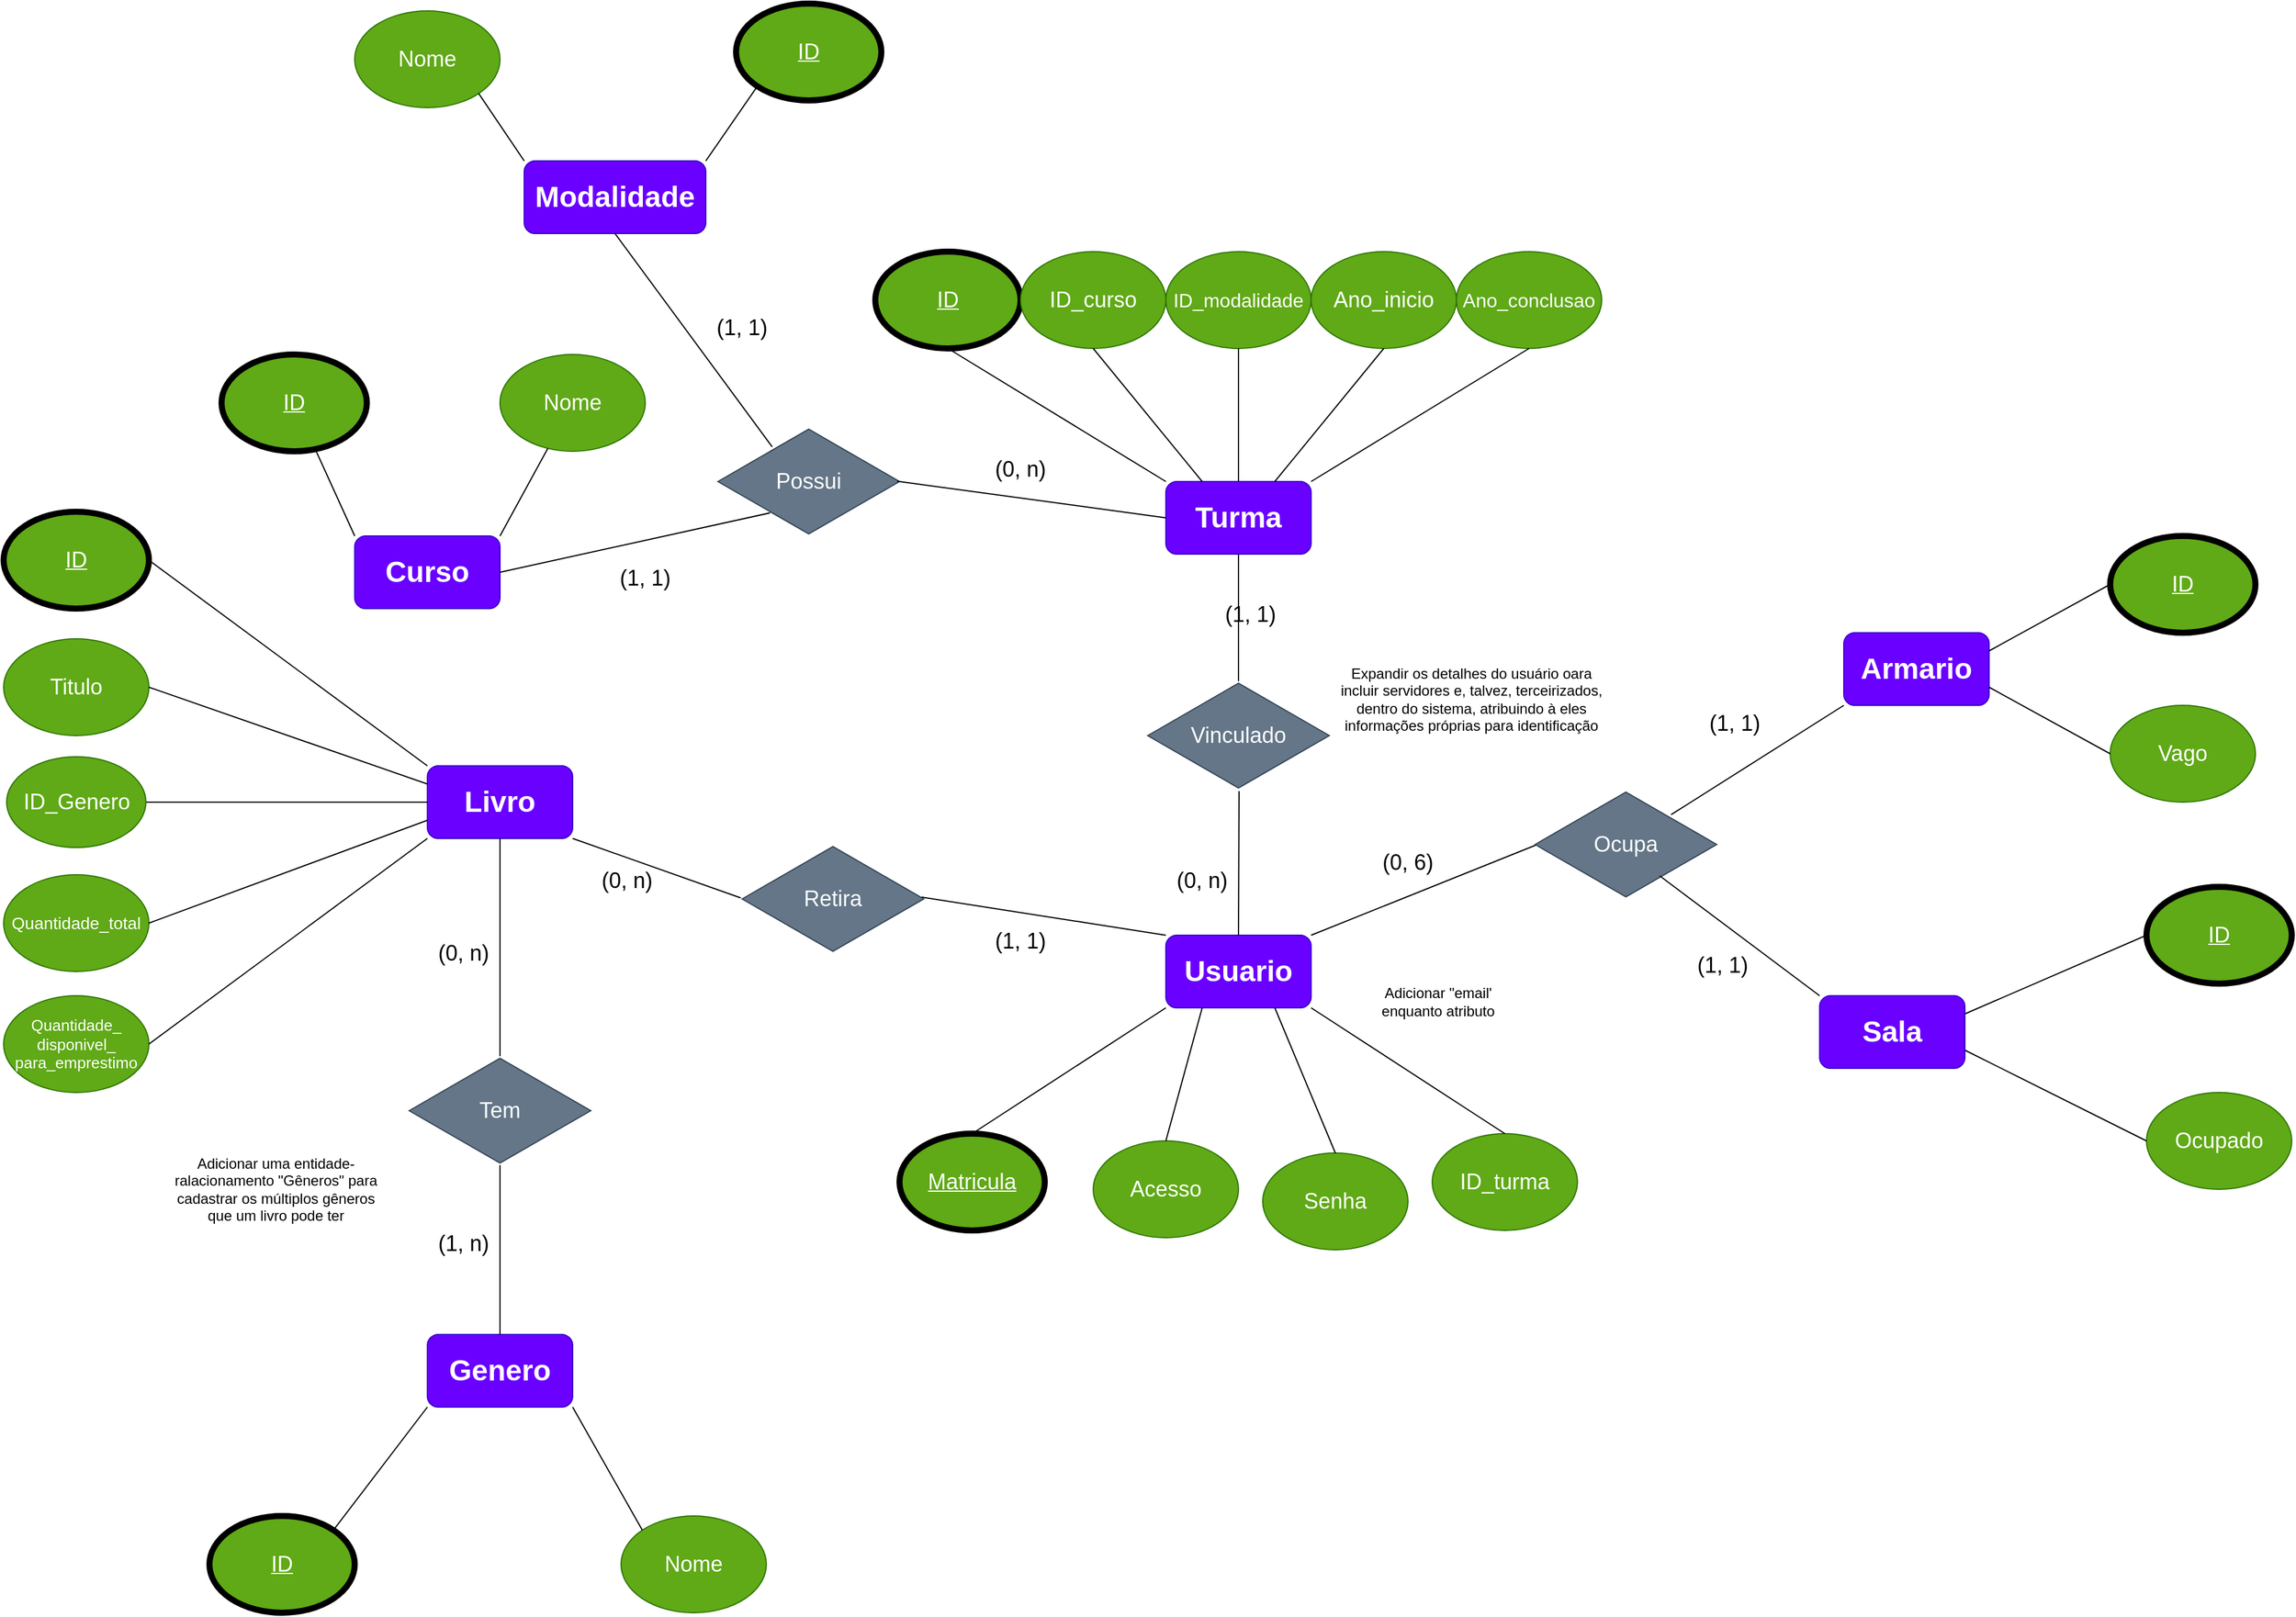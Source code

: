 <mxfile version="26.0.11">
  <diagram name="Page-1" id="3dJtP6y-i1VXrLTv7_gE">
    <mxGraphModel dx="3341" dy="2506" grid="1" gridSize="10" guides="1" tooltips="1" connect="1" arrows="1" fold="1" page="1" pageScale="1" pageWidth="827" pageHeight="1169" math="0" shadow="0">
      <root>
        <mxCell id="0" />
        <mxCell id="1" parent="0" />
        <mxCell id="N_ksLfpE83ziRZHWrcnd-1" value="&lt;h1&gt;Usuario&lt;/h1&gt;" style="rounded=1;whiteSpace=wrap;html=1;fillColor=#6a00ff;fontColor=#ffffff;strokeColor=#3700CC;" parent="1" vertex="1">
          <mxGeometry x="240" y="100" width="120" height="60" as="geometry" />
        </mxCell>
        <mxCell id="N_ksLfpE83ziRZHWrcnd-3" value="&lt;h1&gt;Livro&lt;/h1&gt;" style="rounded=1;whiteSpace=wrap;html=1;fillColor=#6a00ff;fontColor=#ffffff;strokeColor=#3700CC;" parent="1" vertex="1">
          <mxGeometry x="-370" y="-40" width="120" height="60" as="geometry" />
        </mxCell>
        <mxCell id="N_ksLfpE83ziRZHWrcnd-5" value="&lt;h1&gt;Armario&lt;/h1&gt;" style="rounded=1;whiteSpace=wrap;html=1;fillColor=#6a00ff;fontColor=#ffffff;strokeColor=#3700CC;" parent="1" vertex="1">
          <mxGeometry x="800" y="-150" width="120" height="60" as="geometry" />
        </mxCell>
        <mxCell id="N_ksLfpE83ziRZHWrcnd-7" value="&lt;h1&gt;Sala&lt;/h1&gt;" style="rounded=1;whiteSpace=wrap;html=1;fillColor=#6a00ff;fontColor=#ffffff;strokeColor=#3700CC;" parent="1" vertex="1">
          <mxGeometry x="780" y="150" width="120" height="60" as="geometry" />
        </mxCell>
        <mxCell id="N_ksLfpE83ziRZHWrcnd-8" value="&lt;u&gt;&lt;font style=&quot;font-size: 18px;&quot;&gt;Matricula&lt;/font&gt;&lt;/u&gt;" style="ellipse;whiteSpace=wrap;html=1;fillColor=#60a917;fontColor=#ffffff;strokeColor=#000000;strokeWidth=5;" parent="1" vertex="1">
          <mxGeometry x="20" y="264" width="120" height="80" as="geometry" />
        </mxCell>
        <mxCell id="N_ksLfpE83ziRZHWrcnd-10" value="&lt;font style=&quot;font-size: 18px;&quot;&gt;Acesso&lt;/font&gt;" style="ellipse;whiteSpace=wrap;html=1;fillColor=#60a917;fontColor=#ffffff;strokeColor=#2D7600;" parent="1" vertex="1">
          <mxGeometry x="180" y="270" width="120" height="80" as="geometry" />
        </mxCell>
        <mxCell id="N_ksLfpE83ziRZHWrcnd-11" value="&lt;font style=&quot;font-size: 18px;&quot;&gt;Senha&lt;/font&gt;" style="ellipse;whiteSpace=wrap;html=1;fillColor=#60a917;fontColor=#ffffff;strokeColor=#2D7600;" parent="1" vertex="1">
          <mxGeometry x="320" y="280" width="120" height="80" as="geometry" />
        </mxCell>
        <mxCell id="N_ksLfpE83ziRZHWrcnd-12" value="&lt;u&gt;&lt;font style=&quot;font-size: 18px;&quot;&gt;ID&lt;/font&gt;&lt;/u&gt;" style="ellipse;whiteSpace=wrap;html=1;fillColor=#60a917;fontColor=#ffffff;strokeColor=#000000;strokeWidth=5;" parent="1" vertex="1">
          <mxGeometry x="-720" y="-250" width="120" height="80" as="geometry" />
        </mxCell>
        <mxCell id="N_ksLfpE83ziRZHWrcnd-13" value="&lt;font style=&quot;font-size: 18px;&quot;&gt;Titulo&lt;/font&gt;" style="ellipse;whiteSpace=wrap;html=1;fillColor=#60a917;fontColor=#ffffff;strokeColor=#2D7600;" parent="1" vertex="1">
          <mxGeometry x="-720" y="-145" width="120" height="80" as="geometry" />
        </mxCell>
        <mxCell id="N_ksLfpE83ziRZHWrcnd-15" value="&lt;u&gt;&lt;font style=&quot;font-size: 18px;&quot;&gt;ID&lt;/font&gt;&lt;/u&gt;" style="ellipse;whiteSpace=wrap;html=1;fillColor=#60a917;fontColor=#ffffff;strokeColor=#000000;strokeWidth=5;" parent="1" vertex="1">
          <mxGeometry x="1020" y="-230" width="120" height="80" as="geometry" />
        </mxCell>
        <mxCell id="N_ksLfpE83ziRZHWrcnd-16" value="&lt;font style=&quot;font-size: 18px;&quot;&gt;Vago&lt;/font&gt;" style="ellipse;whiteSpace=wrap;html=1;fillColor=#60a917;fontColor=#ffffff;strokeColor=#2D7600;" parent="1" vertex="1">
          <mxGeometry x="1020" y="-90" width="120" height="80" as="geometry" />
        </mxCell>
        <mxCell id="N_ksLfpE83ziRZHWrcnd-18" value="&lt;u&gt;&lt;font style=&quot;font-size: 18px;&quot;&gt;ID&lt;/font&gt;&lt;/u&gt;" style="ellipse;whiteSpace=wrap;html=1;fillColor=#60a917;fontColor=#ffffff;strokeColor=light-dark(#000000, #73b14c);strokeWidth=5;" parent="1" vertex="1">
          <mxGeometry x="1050" y="60" width="120" height="80" as="geometry" />
        </mxCell>
        <mxCell id="N_ksLfpE83ziRZHWrcnd-19" value="&lt;font style=&quot;font-size: 18px;&quot;&gt;Ocupado&lt;/font&gt;" style="ellipse;whiteSpace=wrap;html=1;fillColor=#60a917;fontColor=#ffffff;strokeColor=#2D7600;" parent="1" vertex="1">
          <mxGeometry x="1050" y="230" width="120" height="80" as="geometry" />
        </mxCell>
        <mxCell id="N_ksLfpE83ziRZHWrcnd-21" value="" style="endArrow=none;html=1;rounded=0;entryX=0.5;entryY=0;entryDx=0;entryDy=0;exitX=0;exitY=1;exitDx=0;exitDy=0;" parent="1" source="N_ksLfpE83ziRZHWrcnd-1" target="N_ksLfpE83ziRZHWrcnd-8" edge="1">
          <mxGeometry width="50" height="50" relative="1" as="geometry">
            <mxPoint x="590" y="280" as="sourcePoint" />
            <mxPoint x="640" y="230" as="targetPoint" />
          </mxGeometry>
        </mxCell>
        <mxCell id="N_ksLfpE83ziRZHWrcnd-22" value="" style="endArrow=none;html=1;rounded=0;entryX=0.5;entryY=0;entryDx=0;entryDy=0;exitX=0.25;exitY=1;exitDx=0;exitDy=0;" parent="1" source="N_ksLfpE83ziRZHWrcnd-1" target="N_ksLfpE83ziRZHWrcnd-10" edge="1">
          <mxGeometry width="50" height="50" relative="1" as="geometry">
            <mxPoint x="210" y="200" as="sourcePoint" />
            <mxPoint x="640" y="230" as="targetPoint" />
          </mxGeometry>
        </mxCell>
        <mxCell id="N_ksLfpE83ziRZHWrcnd-23" value="" style="endArrow=none;html=1;rounded=0;entryX=0.5;entryY=0;entryDx=0;entryDy=0;exitX=0.75;exitY=1;exitDx=0;exitDy=0;" parent="1" source="N_ksLfpE83ziRZHWrcnd-1" target="N_ksLfpE83ziRZHWrcnd-11" edge="1">
          <mxGeometry width="50" height="50" relative="1" as="geometry">
            <mxPoint x="270" y="200" as="sourcePoint" />
            <mxPoint x="640" y="230" as="targetPoint" />
          </mxGeometry>
        </mxCell>
        <mxCell id="N_ksLfpE83ziRZHWrcnd-24" value="" style="endArrow=none;html=1;rounded=0;entryX=1;entryY=0.25;entryDx=0;entryDy=0;exitX=0;exitY=0.5;exitDx=0;exitDy=0;" parent="1" source="N_ksLfpE83ziRZHWrcnd-15" target="N_ksLfpE83ziRZHWrcnd-5" edge="1">
          <mxGeometry width="50" height="50" relative="1" as="geometry">
            <mxPoint x="590" y="-40" as="sourcePoint" />
            <mxPoint x="640" y="-90" as="targetPoint" />
          </mxGeometry>
        </mxCell>
        <mxCell id="N_ksLfpE83ziRZHWrcnd-25" value="" style="endArrow=none;html=1;rounded=0;entryX=1;entryY=0.75;entryDx=0;entryDy=0;exitX=0;exitY=0.5;exitDx=0;exitDy=0;" parent="1" source="N_ksLfpE83ziRZHWrcnd-16" target="N_ksLfpE83ziRZHWrcnd-5" edge="1">
          <mxGeometry width="50" height="50" relative="1" as="geometry">
            <mxPoint x="590" y="-40" as="sourcePoint" />
            <mxPoint x="640" y="-90" as="targetPoint" />
          </mxGeometry>
        </mxCell>
        <mxCell id="N_ksLfpE83ziRZHWrcnd-27" value="" style="endArrow=none;html=1;rounded=0;entryX=1;entryY=0.5;entryDx=0;entryDy=0;exitX=0;exitY=0;exitDx=0;exitDy=0;" parent="1" source="N_ksLfpE83ziRZHWrcnd-3" target="N_ksLfpE83ziRZHWrcnd-12" edge="1">
          <mxGeometry width="50" height="50" relative="1" as="geometry">
            <mxPoint x="-80" y="40" as="sourcePoint" />
            <mxPoint x="-30" y="-10" as="targetPoint" />
          </mxGeometry>
        </mxCell>
        <mxCell id="N_ksLfpE83ziRZHWrcnd-28" value="" style="endArrow=none;html=1;rounded=0;entryX=1;entryY=0.5;entryDx=0;entryDy=0;exitX=0;exitY=0.25;exitDx=0;exitDy=0;" parent="1" source="N_ksLfpE83ziRZHWrcnd-3" target="N_ksLfpE83ziRZHWrcnd-13" edge="1">
          <mxGeometry width="50" height="50" relative="1" as="geometry">
            <mxPoint x="-80" y="40" as="sourcePoint" />
            <mxPoint x="-30" y="-10" as="targetPoint" />
          </mxGeometry>
        </mxCell>
        <mxCell id="N_ksLfpE83ziRZHWrcnd-29" value="" style="endArrow=none;html=1;rounded=0;entryX=1;entryY=0.5;entryDx=0;entryDy=0;exitX=0;exitY=0.5;exitDx=0;exitDy=0;" parent="1" source="N_ksLfpE83ziRZHWrcnd-3" target="Su40AZW9ZEb9RB4IF4B--32" edge="1">
          <mxGeometry width="50" height="50" relative="1" as="geometry">
            <mxPoint x="-80" y="40" as="sourcePoint" />
            <mxPoint x="-510" y="-30" as="targetPoint" />
          </mxGeometry>
        </mxCell>
        <mxCell id="N_ksLfpE83ziRZHWrcnd-30" value="" style="endArrow=none;html=1;rounded=0;entryX=0;entryY=0.5;entryDx=0;entryDy=0;exitX=1;exitY=0.25;exitDx=0;exitDy=0;" parent="1" source="N_ksLfpE83ziRZHWrcnd-7" target="N_ksLfpE83ziRZHWrcnd-18" edge="1">
          <mxGeometry width="50" height="50" relative="1" as="geometry">
            <mxPoint x="550" y="250" as="sourcePoint" />
            <mxPoint x="600" y="200" as="targetPoint" />
          </mxGeometry>
        </mxCell>
        <mxCell id="N_ksLfpE83ziRZHWrcnd-31" value="" style="endArrow=none;html=1;rounded=0;entryX=0;entryY=0.5;entryDx=0;entryDy=0;exitX=1;exitY=0.75;exitDx=0;exitDy=0;" parent="1" source="N_ksLfpE83ziRZHWrcnd-7" target="N_ksLfpE83ziRZHWrcnd-19" edge="1">
          <mxGeometry width="50" height="50" relative="1" as="geometry">
            <mxPoint x="550" y="250" as="sourcePoint" />
            <mxPoint x="600" y="200" as="targetPoint" />
          </mxGeometry>
        </mxCell>
        <mxCell id="N_ksLfpE83ziRZHWrcnd-33" value="&lt;font style=&quot;font-size: 14px;&quot;&gt;Quantidade_total&lt;/font&gt;" style="ellipse;whiteSpace=wrap;html=1;fillColor=#60a917;fontColor=#ffffff;strokeColor=#2D7600;" parent="1" vertex="1">
          <mxGeometry x="-720" y="50" width="120" height="80" as="geometry" />
        </mxCell>
        <mxCell id="N_ksLfpE83ziRZHWrcnd-34" value="&lt;font style=&quot;font-size: 13px; color: rgb(255, 255, 255);&quot;&gt;Quantidade_&lt;/font&gt;&lt;div&gt;&lt;font style=&quot;font-size: 13px; color: rgb(255, 255, 255);&quot;&gt;disponivel&lt;span style=&quot;background-color: transparent;&quot;&gt;_&lt;/span&gt;&lt;/font&gt;&lt;/div&gt;&lt;div&gt;&lt;span style=&quot;background-color: transparent;&quot;&gt;&lt;font style=&quot;font-size: 13px; color: rgb(255, 255, 255);&quot;&gt;para_emprestimo&lt;/font&gt;&lt;/span&gt;&lt;/div&gt;" style="ellipse;whiteSpace=wrap;html=1;fillColor=#60a917;fontColor=#ffffff;strokeColor=#2D7600;" parent="1" vertex="1">
          <mxGeometry x="-720" y="150" width="120" height="80" as="geometry" />
        </mxCell>
        <mxCell id="N_ksLfpE83ziRZHWrcnd-35" value="" style="endArrow=none;html=1;rounded=0;exitX=1;exitY=0.5;exitDx=0;exitDy=0;entryX=0;entryY=0.75;entryDx=0;entryDy=0;" parent="1" source="N_ksLfpE83ziRZHWrcnd-33" target="N_ksLfpE83ziRZHWrcnd-3" edge="1">
          <mxGeometry width="50" height="50" relative="1" as="geometry">
            <mxPoint x="-80" y="140" as="sourcePoint" />
            <mxPoint x="-350" y="40" as="targetPoint" />
          </mxGeometry>
        </mxCell>
        <mxCell id="N_ksLfpE83ziRZHWrcnd-36" value="" style="endArrow=none;html=1;rounded=0;entryX=0;entryY=1;entryDx=0;entryDy=0;exitX=1;exitY=0.5;exitDx=0;exitDy=0;" parent="1" source="N_ksLfpE83ziRZHWrcnd-34" target="N_ksLfpE83ziRZHWrcnd-3" edge="1">
          <mxGeometry width="50" height="50" relative="1" as="geometry">
            <mxPoint x="-80" y="140" as="sourcePoint" />
            <mxPoint x="-30" y="90" as="targetPoint" />
          </mxGeometry>
        </mxCell>
        <mxCell id="Su40AZW9ZEb9RB4IF4B--2" value="&lt;font style=&quot;font-size: 18px;&quot;&gt;ID_turma&lt;/font&gt;" style="ellipse;whiteSpace=wrap;html=1;fillColor=#60a917;fontColor=#ffffff;strokeColor=#2D7600;" parent="1" vertex="1">
          <mxGeometry x="460" y="264" width="120" height="80" as="geometry" />
        </mxCell>
        <mxCell id="Su40AZW9ZEb9RB4IF4B--3" value="" style="endArrow=none;html=1;rounded=0;entryX=1;entryY=1;entryDx=0;entryDy=0;exitX=0.5;exitY=0;exitDx=0;exitDy=0;" parent="1" source="Su40AZW9ZEb9RB4IF4B--2" target="N_ksLfpE83ziRZHWrcnd-1" edge="1">
          <mxGeometry width="50" height="50" relative="1" as="geometry">
            <mxPoint x="330" y="220" as="sourcePoint" />
            <mxPoint x="380" y="170" as="targetPoint" />
          </mxGeometry>
        </mxCell>
        <mxCell id="Su40AZW9ZEb9RB4IF4B--4" value="&lt;h1&gt;Turma&lt;/h1&gt;" style="rounded=1;whiteSpace=wrap;html=1;fillColor=#6a00ff;strokeColor=#3700CC;fontColor=#ffffff;" parent="1" vertex="1">
          <mxGeometry x="240" y="-275" width="120" height="60" as="geometry" />
        </mxCell>
        <mxCell id="Su40AZW9ZEb9RB4IF4B--5" value="&lt;u&gt;&lt;font style=&quot;font-size: 18px;&quot;&gt;ID&lt;/font&gt;&lt;/u&gt;" style="ellipse;whiteSpace=wrap;html=1;fillColor=#60a917;fontColor=#ffffff;strokeColor=#000000;strokeWidth=5;" parent="1" vertex="1">
          <mxGeometry y="-465" width="120" height="80" as="geometry" />
        </mxCell>
        <mxCell id="Su40AZW9ZEb9RB4IF4B--6" value="&lt;font style=&quot;font-size: 18px;&quot;&gt;ID_curso&lt;/font&gt;" style="ellipse;whiteSpace=wrap;html=1;fillColor=#60a917;fontColor=#ffffff;strokeColor=#2D7600;" parent="1" vertex="1">
          <mxGeometry x="120" y="-465" width="120" height="80" as="geometry" />
        </mxCell>
        <mxCell id="Su40AZW9ZEb9RB4IF4B--7" value="&lt;font style=&quot;font-size: 16px;&quot;&gt;ID_modalidade&lt;/font&gt;" style="ellipse;whiteSpace=wrap;html=1;fillColor=#60a917;fontColor=#ffffff;strokeColor=#2D7600;" parent="1" vertex="1">
          <mxGeometry x="240" y="-465" width="120" height="80" as="geometry" />
        </mxCell>
        <mxCell id="Su40AZW9ZEb9RB4IF4B--8" value="Ano_inicio" style="ellipse;whiteSpace=wrap;html=1;fontSize=18;fillColor=#60a917;fontColor=#ffffff;strokeColor=#2D7600;" parent="1" vertex="1">
          <mxGeometry x="360" y="-465" width="120" height="80" as="geometry" />
        </mxCell>
        <mxCell id="Su40AZW9ZEb9RB4IF4B--9" value="&lt;font style=&quot;font-size: 16px;&quot;&gt;Ano_conclusao&lt;/font&gt;" style="ellipse;whiteSpace=wrap;html=1;fontSize=18;fillColor=#60a917;strokeColor=#2D7600;fontColor=#ffffff;" parent="1" vertex="1">
          <mxGeometry x="480" y="-465" width="120" height="80" as="geometry" />
        </mxCell>
        <mxCell id="Su40AZW9ZEb9RB4IF4B--10" value="" style="endArrow=none;html=1;rounded=0;entryX=0.5;entryY=1;entryDx=0;entryDy=0;exitX=0;exitY=0;exitDx=0;exitDy=0;" parent="1" source="Su40AZW9ZEb9RB4IF4B--4" target="Su40AZW9ZEb9RB4IF4B--5" edge="1">
          <mxGeometry width="50" height="50" relative="1" as="geometry">
            <mxPoint x="260" y="-345" as="sourcePoint" />
            <mxPoint x="310" y="-395" as="targetPoint" />
          </mxGeometry>
        </mxCell>
        <mxCell id="Su40AZW9ZEb9RB4IF4B--11" value="" style="endArrow=none;html=1;rounded=0;entryX=0.5;entryY=1;entryDx=0;entryDy=0;exitX=1;exitY=0;exitDx=0;exitDy=0;" parent="1" source="Su40AZW9ZEb9RB4IF4B--4" target="Su40AZW9ZEb9RB4IF4B--9" edge="1">
          <mxGeometry width="50" height="50" relative="1" as="geometry">
            <mxPoint x="260" y="-345" as="sourcePoint" />
            <mxPoint x="310" y="-395" as="targetPoint" />
          </mxGeometry>
        </mxCell>
        <mxCell id="Su40AZW9ZEb9RB4IF4B--12" value="" style="endArrow=none;html=1;rounded=0;entryX=0.5;entryY=1;entryDx=0;entryDy=0;exitX=0.25;exitY=0;exitDx=0;exitDy=0;" parent="1" source="Su40AZW9ZEb9RB4IF4B--4" target="Su40AZW9ZEb9RB4IF4B--6" edge="1">
          <mxGeometry width="50" height="50" relative="1" as="geometry">
            <mxPoint x="260" y="-345" as="sourcePoint" />
            <mxPoint x="310" y="-395" as="targetPoint" />
          </mxGeometry>
        </mxCell>
        <mxCell id="Su40AZW9ZEb9RB4IF4B--13" value="" style="endArrow=none;html=1;rounded=0;entryX=0.5;entryY=1;entryDx=0;entryDy=0;exitX=0.75;exitY=0;exitDx=0;exitDy=0;" parent="1" source="Su40AZW9ZEb9RB4IF4B--4" target="Su40AZW9ZEb9RB4IF4B--8" edge="1">
          <mxGeometry width="50" height="50" relative="1" as="geometry">
            <mxPoint x="260" y="-345" as="sourcePoint" />
            <mxPoint x="310" y="-395" as="targetPoint" />
          </mxGeometry>
        </mxCell>
        <mxCell id="Su40AZW9ZEb9RB4IF4B--14" value="" style="endArrow=none;html=1;rounded=0;entryX=0.5;entryY=1;entryDx=0;entryDy=0;exitX=0.5;exitY=0;exitDx=0;exitDy=0;" parent="1" source="Su40AZW9ZEb9RB4IF4B--4" target="Su40AZW9ZEb9RB4IF4B--7" edge="1">
          <mxGeometry width="50" height="50" relative="1" as="geometry">
            <mxPoint x="260" y="-345" as="sourcePoint" />
            <mxPoint x="310" y="-395" as="targetPoint" />
          </mxGeometry>
        </mxCell>
        <mxCell id="Su40AZW9ZEb9RB4IF4B--15" value="&lt;h1&gt;Curso&lt;/h1&gt;" style="rounded=1;whiteSpace=wrap;html=1;fillColor=#6a00ff;fontColor=#ffffff;strokeColor=#3700CC;" parent="1" vertex="1">
          <mxGeometry x="-430" y="-230" width="120" height="60" as="geometry" />
        </mxCell>
        <mxCell id="Su40AZW9ZEb9RB4IF4B--16" value="&lt;u&gt;&lt;font style=&quot;font-size: 18px;&quot;&gt;ID&lt;/font&gt;&lt;/u&gt;" style="ellipse;whiteSpace=wrap;html=1;fillColor=#60a917;fontColor=#ffffff;strokeColor=light-dark(#000000, #73b14c);strokeWidth=5;" parent="1" vertex="1">
          <mxGeometry x="-540" y="-380" width="120" height="80" as="geometry" />
        </mxCell>
        <mxCell id="Su40AZW9ZEb9RB4IF4B--17" value="&lt;font style=&quot;font-size: 18px;&quot;&gt;Nome&lt;/font&gt;" style="ellipse;whiteSpace=wrap;html=1;fillColor=#60a917;fontColor=#ffffff;strokeColor=#2D7600;" parent="1" vertex="1">
          <mxGeometry x="-310" y="-380" width="120" height="80" as="geometry" />
        </mxCell>
        <mxCell id="Su40AZW9ZEb9RB4IF4B--18" value="" style="endArrow=none;html=1;rounded=0;exitX=1;exitY=0;exitDx=0;exitDy=0;" parent="1" source="Su40AZW9ZEb9RB4IF4B--15" target="Su40AZW9ZEb9RB4IF4B--17" edge="1">
          <mxGeometry width="50" height="50" relative="1" as="geometry">
            <mxPoint x="-240" y="-140" as="sourcePoint" />
            <mxPoint x="-190" y="-190" as="targetPoint" />
          </mxGeometry>
        </mxCell>
        <mxCell id="Su40AZW9ZEb9RB4IF4B--19" value="" style="endArrow=none;html=1;rounded=0;exitX=0;exitY=0;exitDx=0;exitDy=0;" parent="1" source="Su40AZW9ZEb9RB4IF4B--15" target="Su40AZW9ZEb9RB4IF4B--16" edge="1">
          <mxGeometry width="50" height="50" relative="1" as="geometry">
            <mxPoint x="-240" y="-140" as="sourcePoint" />
            <mxPoint x="-190" y="-190" as="targetPoint" />
          </mxGeometry>
        </mxCell>
        <mxCell id="Su40AZW9ZEb9RB4IF4B--20" value="&lt;h1&gt;Modalidade&lt;/h1&gt;" style="rounded=1;whiteSpace=wrap;html=1;fillColor=#6a00ff;fontColor=#ffffff;strokeColor=#3700CC;" parent="1" vertex="1">
          <mxGeometry x="-290" y="-540" width="150" height="60" as="geometry" />
        </mxCell>
        <mxCell id="Su40AZW9ZEb9RB4IF4B--21" value="&lt;u&gt;&lt;font style=&quot;font-size: 18px;&quot;&gt;ID&lt;/font&gt;&lt;/u&gt;" style="ellipse;whiteSpace=wrap;html=1;fillColor=#60a917;fontColor=#ffffff;strokeColor=#000000;strokeWidth=5;" parent="1" vertex="1">
          <mxGeometry x="-115" y="-670" width="120" height="80" as="geometry" />
        </mxCell>
        <mxCell id="Su40AZW9ZEb9RB4IF4B--22" value="&lt;font style=&quot;font-size: 18px;&quot;&gt;Nome&lt;/font&gt;" style="ellipse;whiteSpace=wrap;html=1;fillColor=#60a917;fontColor=#ffffff;strokeColor=#2D7600;" parent="1" vertex="1">
          <mxGeometry x="-430" y="-664" width="120" height="80" as="geometry" />
        </mxCell>
        <mxCell id="Su40AZW9ZEb9RB4IF4B--23" value="" style="endArrow=none;html=1;rounded=0;entryX=0;entryY=1;entryDx=0;entryDy=0;exitX=1;exitY=0;exitDx=0;exitDy=0;" parent="1" source="Su40AZW9ZEb9RB4IF4B--20" target="Su40AZW9ZEb9RB4IF4B--21" edge="1">
          <mxGeometry width="50" height="50" relative="1" as="geometry">
            <mxPoint x="-250" y="-570" as="sourcePoint" />
            <mxPoint x="-200" y="-620" as="targetPoint" />
          </mxGeometry>
        </mxCell>
        <mxCell id="Su40AZW9ZEb9RB4IF4B--24" value="" style="endArrow=none;html=1;rounded=0;entryX=1;entryY=1;entryDx=0;entryDy=0;exitX=0;exitY=0;exitDx=0;exitDy=0;" parent="1" source="Su40AZW9ZEb9RB4IF4B--20" target="Su40AZW9ZEb9RB4IF4B--22" edge="1">
          <mxGeometry width="50" height="50" relative="1" as="geometry">
            <mxPoint x="-250" y="-570" as="sourcePoint" />
            <mxPoint x="-200" y="-620" as="targetPoint" />
          </mxGeometry>
        </mxCell>
        <mxCell id="Su40AZW9ZEb9RB4IF4B--25" value="&lt;h1&gt;Genero&lt;/h1&gt;" style="rounded=1;whiteSpace=wrap;html=1;fillColor=#6a00ff;fontColor=#ffffff;strokeColor=#3700CC;" parent="1" vertex="1">
          <mxGeometry x="-370" y="430" width="120" height="60" as="geometry" />
        </mxCell>
        <mxCell id="Su40AZW9ZEb9RB4IF4B--26" value="&lt;u&gt;&lt;font style=&quot;font-size: 18px;&quot;&gt;ID&lt;/font&gt;&lt;/u&gt;" style="ellipse;whiteSpace=wrap;html=1;fillColor=#60a917;fontColor=#ffffff;strokeColor=#000000;strokeWidth=5;" parent="1" vertex="1">
          <mxGeometry x="-550" y="580" width="120" height="80" as="geometry" />
        </mxCell>
        <mxCell id="Su40AZW9ZEb9RB4IF4B--27" value="&lt;font style=&quot;font-size: 18px;&quot;&gt;Nome&lt;/font&gt;" style="ellipse;whiteSpace=wrap;html=1;fillColor=#60a917;fontColor=#ffffff;strokeColor=#2D7600;" parent="1" vertex="1">
          <mxGeometry x="-210" y="580" width="120" height="80" as="geometry" />
        </mxCell>
        <mxCell id="Su40AZW9ZEb9RB4IF4B--28" value="" style="endArrow=none;html=1;rounded=0;entryX=0;entryY=1;entryDx=0;entryDy=0;exitX=1;exitY=0;exitDx=0;exitDy=0;" parent="1" source="Su40AZW9ZEb9RB4IF4B--26" target="Su40AZW9ZEb9RB4IF4B--25" edge="1">
          <mxGeometry width="50" height="50" relative="1" as="geometry">
            <mxPoint x="-300" y="410" as="sourcePoint" />
            <mxPoint x="-250" y="360" as="targetPoint" />
          </mxGeometry>
        </mxCell>
        <mxCell id="Su40AZW9ZEb9RB4IF4B--29" value="" style="endArrow=none;html=1;rounded=0;entryX=1;entryY=1;entryDx=0;entryDy=0;exitX=0;exitY=0;exitDx=0;exitDy=0;" parent="1" source="Su40AZW9ZEb9RB4IF4B--27" target="Su40AZW9ZEb9RB4IF4B--25" edge="1">
          <mxGeometry width="50" height="50" relative="1" as="geometry">
            <mxPoint x="-300" y="410" as="sourcePoint" />
            <mxPoint x="-250" y="360" as="targetPoint" />
          </mxGeometry>
        </mxCell>
        <mxCell id="Su40AZW9ZEb9RB4IF4B--32" value="&lt;font style=&quot;font-size: 18px;&quot;&gt;ID_Genero&lt;/font&gt;" style="ellipse;whiteSpace=wrap;html=1;fillColor=#60a917;fontColor=#ffffff;strokeColor=#2D7600;" parent="1" vertex="1">
          <mxGeometry x="-717.5" y="-47.5" width="115" height="75" as="geometry" />
        </mxCell>
        <mxCell id="Su40AZW9ZEb9RB4IF4B--38" value="Vinculado" style="html=1;whiteSpace=wrap;aspect=fixed;shape=isoRectangle;fontSize=18;fillColor=#647687;fontColor=#ffffff;strokeColor=#314354;" parent="1" vertex="1">
          <mxGeometry x="225" y="-110" width="150" height="90" as="geometry" />
        </mxCell>
        <mxCell id="Su40AZW9ZEb9RB4IF4B--39" value="" style="endArrow=none;html=1;rounded=0;exitX=0.503;exitY=1.01;exitDx=0;exitDy=0;exitPerimeter=0;entryX=0.5;entryY=0;entryDx=0;entryDy=0;" parent="1" source="Su40AZW9ZEb9RB4IF4B--38" target="N_ksLfpE83ziRZHWrcnd-1" edge="1">
          <mxGeometry relative="1" as="geometry">
            <mxPoint x="360" y="50" as="sourcePoint" />
            <mxPoint x="520" y="50" as="targetPoint" />
          </mxGeometry>
        </mxCell>
        <mxCell id="IceixqH_sG8gBFxUhl5R-1" value="" style="endArrow=none;html=1;rounded=0;entryX=0.5;entryY=1;entryDx=0;entryDy=0;exitX=0.5;exitY=0;exitDx=0;exitDy=0;exitPerimeter=0;" parent="1" source="Su40AZW9ZEb9RB4IF4B--38" target="Su40AZW9ZEb9RB4IF4B--4" edge="1">
          <mxGeometry width="50" height="50" relative="1" as="geometry">
            <mxPoint x="490" y="-50" as="sourcePoint" />
            <mxPoint x="540" y="-100" as="targetPoint" />
          </mxGeometry>
        </mxCell>
        <mxCell id="IceixqH_sG8gBFxUhl5R-9" value="&lt;font style=&quot;font-size: 18px;&quot;&gt;Ocupa&lt;/font&gt;" style="html=1;whiteSpace=wrap;aspect=fixed;shape=isoRectangle;fillColor=#647687;fontColor=#ffffff;strokeColor=#314354;" parent="1" vertex="1">
          <mxGeometry x="545" y="-20" width="150" height="90" as="geometry" />
        </mxCell>
        <mxCell id="IceixqH_sG8gBFxUhl5R-10" value="" style="endArrow=none;html=1;rounded=0;entryX=0;entryY=0;entryDx=0;entryDy=0;exitX=0.687;exitY=0.789;exitDx=0;exitDy=0;exitPerimeter=0;" parent="1" source="IceixqH_sG8gBFxUhl5R-9" target="N_ksLfpE83ziRZHWrcnd-7" edge="1">
          <mxGeometry width="50" height="50" relative="1" as="geometry">
            <mxPoint x="680" y="100" as="sourcePoint" />
            <mxPoint x="730" y="50" as="targetPoint" />
          </mxGeometry>
        </mxCell>
        <mxCell id="IceixqH_sG8gBFxUhl5R-11" value="" style="endArrow=none;html=1;rounded=0;exitX=0;exitY=1;exitDx=0;exitDy=0;entryX=0.749;entryY=0.226;entryDx=0;entryDy=0;entryPerimeter=0;" parent="1" source="N_ksLfpE83ziRZHWrcnd-5" target="IceixqH_sG8gBFxUhl5R-9" edge="1">
          <mxGeometry width="50" height="50" relative="1" as="geometry">
            <mxPoint x="680" y="100" as="sourcePoint" />
            <mxPoint x="730" y="50" as="targetPoint" />
          </mxGeometry>
        </mxCell>
        <mxCell id="IceixqH_sG8gBFxUhl5R-12" value="" style="endArrow=none;html=1;rounded=0;exitX=1;exitY=0;exitDx=0;exitDy=0;entryX=0.002;entryY=0.507;entryDx=0;entryDy=0;entryPerimeter=0;" parent="1" source="N_ksLfpE83ziRZHWrcnd-1" target="IceixqH_sG8gBFxUhl5R-9" edge="1">
          <mxGeometry width="50" height="50" relative="1" as="geometry">
            <mxPoint x="680" y="100" as="sourcePoint" />
            <mxPoint x="520" y="50" as="targetPoint" />
          </mxGeometry>
        </mxCell>
        <mxCell id="IceixqH_sG8gBFxUhl5R-13" value="&lt;font style=&quot;font-size: 18px;&quot;&gt;Retira&lt;/font&gt;" style="html=1;whiteSpace=wrap;aspect=fixed;shape=isoRectangle;fillColor=#647687;fontColor=#ffffff;strokeColor=#314354;" parent="1" vertex="1">
          <mxGeometry x="-110" y="25" width="150" height="90" as="geometry" />
        </mxCell>
        <mxCell id="IceixqH_sG8gBFxUhl5R-14" value="" style="endArrow=none;html=1;rounded=0;entryX=0;entryY=0;entryDx=0;entryDy=0;exitX=0.989;exitY=0.483;exitDx=0;exitDy=0;exitPerimeter=0;" parent="1" source="IceixqH_sG8gBFxUhl5R-13" target="N_ksLfpE83ziRZHWrcnd-1" edge="1">
          <mxGeometry width="50" height="50" relative="1" as="geometry">
            <mxPoint x="100" y="90" as="sourcePoint" />
            <mxPoint x="150" y="40" as="targetPoint" />
          </mxGeometry>
        </mxCell>
        <mxCell id="IceixqH_sG8gBFxUhl5R-15" value="" style="endArrow=none;html=1;rounded=0;entryX=-0.008;entryY=0.49;entryDx=0;entryDy=0;entryPerimeter=0;exitX=1;exitY=1;exitDx=0;exitDy=0;" parent="1" source="N_ksLfpE83ziRZHWrcnd-3" target="IceixqH_sG8gBFxUhl5R-13" edge="1">
          <mxGeometry width="50" height="50" relative="1" as="geometry">
            <mxPoint x="140" y="170" as="sourcePoint" />
            <mxPoint x="190" y="120" as="targetPoint" />
          </mxGeometry>
        </mxCell>
        <mxCell id="IceixqH_sG8gBFxUhl5R-16" value="&lt;font style=&quot;font-size: 18px;&quot;&gt;Tem&lt;/font&gt;" style="html=1;whiteSpace=wrap;aspect=fixed;shape=isoRectangle;fillColor=#647687;fontColor=#ffffff;strokeColor=#314354;" parent="1" vertex="1">
          <mxGeometry x="-385" y="200" width="150" height="90" as="geometry" />
        </mxCell>
        <mxCell id="IceixqH_sG8gBFxUhl5R-17" value="" style="endArrow=none;html=1;rounded=0;entryX=0.5;entryY=1;entryDx=0;entryDy=0;" parent="1" source="IceixqH_sG8gBFxUhl5R-16" target="N_ksLfpE83ziRZHWrcnd-3" edge="1">
          <mxGeometry width="50" height="50" relative="1" as="geometry">
            <mxPoint x="-30" y="280" as="sourcePoint" />
            <mxPoint x="20" y="230" as="targetPoint" />
          </mxGeometry>
        </mxCell>
        <mxCell id="IceixqH_sG8gBFxUhl5R-18" value="" style="endArrow=none;html=1;rounded=0;entryX=0.5;entryY=1;entryDx=0;entryDy=0;entryPerimeter=0;exitX=0.5;exitY=0;exitDx=0;exitDy=0;" parent="1" source="Su40AZW9ZEb9RB4IF4B--25" target="IceixqH_sG8gBFxUhl5R-16" edge="1">
          <mxGeometry width="50" height="50" relative="1" as="geometry">
            <mxPoint x="-30" y="280" as="sourcePoint" />
            <mxPoint x="20" y="230" as="targetPoint" />
          </mxGeometry>
        </mxCell>
        <mxCell id="IceixqH_sG8gBFxUhl5R-19" value="&lt;font style=&quot;font-size: 18px;&quot;&gt;Possui&lt;/font&gt;" style="html=1;whiteSpace=wrap;aspect=fixed;shape=isoRectangle;fillColor=#647687;fontColor=#ffffff;strokeColor=#314354;" parent="1" vertex="1">
          <mxGeometry x="-130" y="-320" width="150" height="90" as="geometry" />
        </mxCell>
        <mxCell id="IceixqH_sG8gBFxUhl5R-20" value="" style="endArrow=none;html=1;rounded=0;entryX=0;entryY=0.5;entryDx=0;entryDy=0;exitX=0.987;exitY=0.497;exitDx=0;exitDy=0;exitPerimeter=0;" parent="1" source="IceixqH_sG8gBFxUhl5R-19" target="Su40AZW9ZEb9RB4IF4B--4" edge="1">
          <mxGeometry width="50" height="50" relative="1" as="geometry">
            <mxPoint x="30" y="-280" as="sourcePoint" />
            <mxPoint x="80" y="-330" as="targetPoint" />
          </mxGeometry>
        </mxCell>
        <mxCell id="IceixqH_sG8gBFxUhl5R-21" value="" style="endArrow=none;html=1;rounded=0;entryX=1;entryY=0.5;entryDx=0;entryDy=0;exitX=0.287;exitY=0.788;exitDx=0;exitDy=0;exitPerimeter=0;" parent="1" source="IceixqH_sG8gBFxUhl5R-19" target="Su40AZW9ZEb9RB4IF4B--15" edge="1">
          <mxGeometry width="50" height="50" relative="1" as="geometry">
            <mxPoint x="-150" y="-121.939" as="sourcePoint" />
            <mxPoint x="60" y="-142.5" as="targetPoint" />
          </mxGeometry>
        </mxCell>
        <mxCell id="IceixqH_sG8gBFxUhl5R-22" value="" style="endArrow=none;html=1;rounded=0;entryX=0.5;entryY=1;entryDx=0;entryDy=0;exitX=0.299;exitY=0.182;exitDx=0;exitDy=0;exitPerimeter=0;" parent="1" source="IceixqH_sG8gBFxUhl5R-19" target="Su40AZW9ZEb9RB4IF4B--20" edge="1">
          <mxGeometry width="50" height="50" relative="1" as="geometry">
            <mxPoint x="200" y="-210" as="sourcePoint" />
            <mxPoint x="250" y="-260" as="targetPoint" />
          </mxGeometry>
        </mxCell>
        <mxCell id="ZdWaQ46oYQcRzxQLmsZE-1" value="(1, 1)" style="text;html=1;align=center;verticalAlign=middle;whiteSpace=wrap;rounded=0;fontSize=18;" parent="1" vertex="1">
          <mxGeometry x="280" y="-180" width="60" height="30" as="geometry" />
        </mxCell>
        <mxCell id="ZdWaQ46oYQcRzxQLmsZE-2" value="(0, n)" style="text;html=1;align=center;verticalAlign=middle;whiteSpace=wrap;rounded=0;fontSize=18;" parent="1" vertex="1">
          <mxGeometry x="240" y="40" width="60" height="30" as="geometry" />
        </mxCell>
        <mxCell id="ZdWaQ46oYQcRzxQLmsZE-3" value="(1, 1)" style="text;html=1;align=center;verticalAlign=middle;whiteSpace=wrap;rounded=0;fontSize=18;" parent="1" vertex="1">
          <mxGeometry x="-220" y="-210" width="60" height="30" as="geometry" />
        </mxCell>
        <mxCell id="ZdWaQ46oYQcRzxQLmsZE-5" value="(1, 1)" style="text;html=1;align=center;verticalAlign=middle;whiteSpace=wrap;rounded=0;fontSize=18;" parent="1" vertex="1">
          <mxGeometry x="-140" y="-417.5" width="60" height="30" as="geometry" />
        </mxCell>
        <mxCell id="ZdWaQ46oYQcRzxQLmsZE-6" value="(0, n)" style="text;html=1;align=center;verticalAlign=middle;whiteSpace=wrap;rounded=0;fontSize=18;" parent="1" vertex="1">
          <mxGeometry x="90" y="-300" width="60" height="30" as="geometry" />
        </mxCell>
        <mxCell id="ZdWaQ46oYQcRzxQLmsZE-7" value="(0, 6)" style="text;html=1;align=center;verticalAlign=middle;whiteSpace=wrap;rounded=0;fontSize=18;" parent="1" vertex="1">
          <mxGeometry x="410" y="25" width="60" height="30" as="geometry" />
        </mxCell>
        <mxCell id="ZdWaQ46oYQcRzxQLmsZE-8" value="(1, 1)" style="text;html=1;align=center;verticalAlign=middle;whiteSpace=wrap;rounded=0;fontSize=18;" parent="1" vertex="1">
          <mxGeometry x="680" y="-90" width="60" height="30" as="geometry" />
        </mxCell>
        <mxCell id="ZdWaQ46oYQcRzxQLmsZE-9" value="(1, 1)" style="text;html=1;align=center;verticalAlign=middle;whiteSpace=wrap;rounded=0;fontSize=18;" parent="1" vertex="1">
          <mxGeometry x="670" y="110" width="60" height="30" as="geometry" />
        </mxCell>
        <mxCell id="ZdWaQ46oYQcRzxQLmsZE-10" value="(1, 1)" style="text;html=1;align=center;verticalAlign=middle;whiteSpace=wrap;rounded=0;fontSize=18;" parent="1" vertex="1">
          <mxGeometry x="90" y="90" width="60" height="30" as="geometry" />
        </mxCell>
        <mxCell id="ZdWaQ46oYQcRzxQLmsZE-11" value="(0, n)" style="text;html=1;align=center;verticalAlign=middle;whiteSpace=wrap;rounded=0;fontSize=18;" parent="1" vertex="1">
          <mxGeometry x="-235" y="40" width="60" height="30" as="geometry" />
        </mxCell>
        <mxCell id="ZdWaQ46oYQcRzxQLmsZE-12" value="(0, n)" style="text;html=1;align=center;verticalAlign=middle;whiteSpace=wrap;rounded=0;fontSize=18;" parent="1" vertex="1">
          <mxGeometry x="-370" y="100" width="60" height="30" as="geometry" />
        </mxCell>
        <mxCell id="ZdWaQ46oYQcRzxQLmsZE-14" value="(1, n)" style="text;html=1;align=center;verticalAlign=middle;whiteSpace=wrap;rounded=0;fontSize=18;" parent="1" vertex="1">
          <mxGeometry x="-370" y="340" width="60" height="30" as="geometry" />
        </mxCell>
        <mxCell id="HIy5Vhsk_iGlTkI22Lfn-1" value="Adicionar uma entidade-ralacionamento &quot;Gêneros&quot; para cadastrar os múltiplos gêneros que um livro pode ter" style="text;html=1;align=center;verticalAlign=middle;whiteSpace=wrap;rounded=0;" parent="1" vertex="1">
          <mxGeometry x="-580" y="265" width="170" height="90" as="geometry" />
        </mxCell>
        <mxCell id="HIy5Vhsk_iGlTkI22Lfn-2" value="Expandir os detalhes do usuário oara incluir servidores e, talvez, terceirizados, dentro do sistema, atribuindo à eles informações próprias para identificação" style="text;html=1;align=center;verticalAlign=middle;whiteSpace=wrap;rounded=0;" parent="1" vertex="1">
          <mxGeometry x="375" y="-150" width="235" height="110" as="geometry" />
        </mxCell>
        <mxCell id="HIy5Vhsk_iGlTkI22Lfn-3" value="Adicionar &quot;email&#39; enquanto atributo" style="text;html=1;align=center;verticalAlign=middle;whiteSpace=wrap;rounded=0;" parent="1" vertex="1">
          <mxGeometry x="410" y="140" width="110" height="30" as="geometry" />
        </mxCell>
      </root>
    </mxGraphModel>
  </diagram>
</mxfile>
